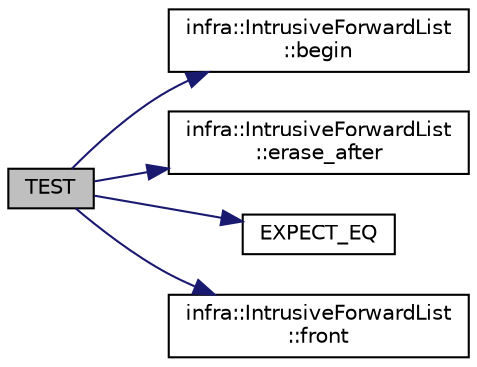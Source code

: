 digraph "TEST"
{
 // INTERACTIVE_SVG=YES
  edge [fontname="Helvetica",fontsize="10",labelfontname="Helvetica",labelfontsize="10"];
  node [fontname="Helvetica",fontsize="10",shape=record];
  rankdir="LR";
  Node87 [label="TEST",height=0.2,width=0.4,color="black", fillcolor="grey75", style="filled", fontcolor="black"];
  Node87 -> Node88 [color="midnightblue",fontsize="10",style="solid",fontname="Helvetica"];
  Node88 [label="infra::IntrusiveForwardList\l::begin",height=0.2,width=0.4,color="black", fillcolor="white", style="filled",URL="$d3/d66/classinfra_1_1_intrusive_forward_list.html#a1e262644d93b6e76264eb8dac98edd37"];
  Node87 -> Node89 [color="midnightblue",fontsize="10",style="solid",fontname="Helvetica"];
  Node89 [label="infra::IntrusiveForwardList\l::erase_after",height=0.2,width=0.4,color="black", fillcolor="white", style="filled",URL="$d3/d66/classinfra_1_1_intrusive_forward_list.html#adbecea813c2457541187693ddbe616af"];
  Node87 -> Node90 [color="midnightblue",fontsize="10",style="solid",fontname="Helvetica"];
  Node90 [label="EXPECT_EQ",height=0.2,width=0.4,color="black", fillcolor="white", style="filled",URL="$d6/def/_test_json_8cpp.html#a82745227e2f0a8edbb4ae630d88a8e86"];
  Node87 -> Node91 [color="midnightblue",fontsize="10",style="solid",fontname="Helvetica"];
  Node91 [label="infra::IntrusiveForwardList\l::front",height=0.2,width=0.4,color="black", fillcolor="white", style="filled",URL="$d3/d66/classinfra_1_1_intrusive_forward_list.html#ad1b4910b64aa444d2d33098edfec5fea"];
}
